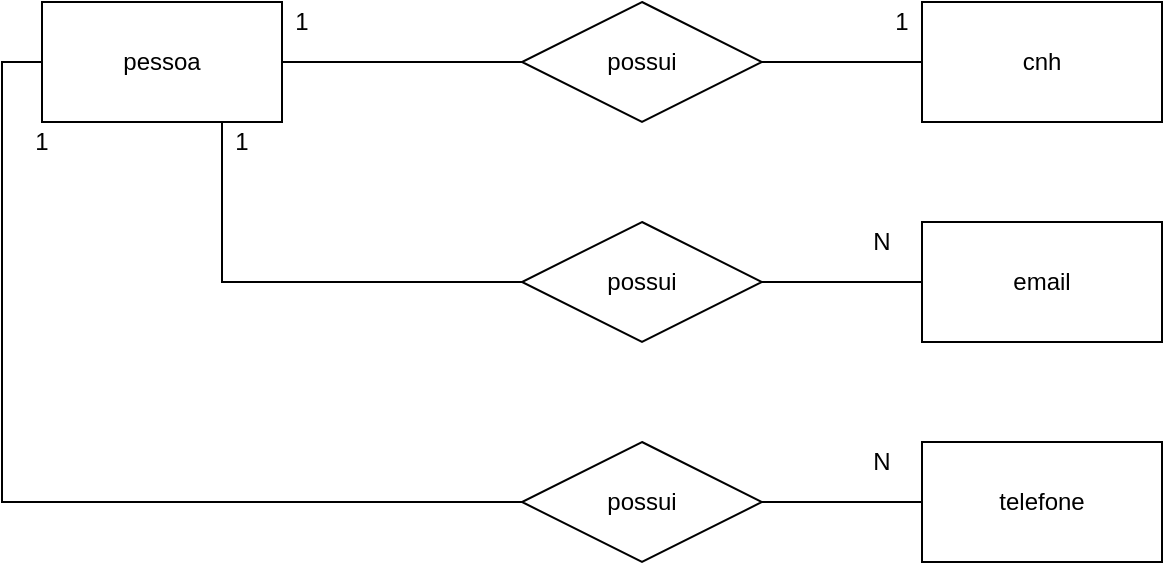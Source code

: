 <mxfile version="14.9.3" type="device"><diagram id="4gXRCiw5Mv3SqTmiZvt2" name="Page-1"><mxGraphModel dx="1038" dy="579" grid="1" gridSize="10" guides="1" tooltips="1" connect="1" arrows="1" fold="1" page="1" pageScale="1" pageWidth="827" pageHeight="1169" math="0" shadow="0"><root><mxCell id="0"/><mxCell id="1" parent="0"/><mxCell id="x6gaXjqhEjI54PCXMCdU-9" style="edgeStyle=orthogonalEdgeStyle;rounded=0;orthogonalLoop=1;jettySize=auto;html=1;exitX=1;exitY=0.5;exitDx=0;exitDy=0;endArrow=none;endFill=0;" edge="1" parent="1" source="x6gaXjqhEjI54PCXMCdU-1" target="x6gaXjqhEjI54PCXMCdU-5"><mxGeometry relative="1" as="geometry"/></mxCell><mxCell id="x6gaXjqhEjI54PCXMCdU-10" style="edgeStyle=orthogonalEdgeStyle;rounded=0;orthogonalLoop=1;jettySize=auto;html=1;exitX=0.75;exitY=1;exitDx=0;exitDy=0;entryX=0;entryY=0.5;entryDx=0;entryDy=0;endArrow=none;endFill=0;" edge="1" parent="1" source="x6gaXjqhEjI54PCXMCdU-1" target="x6gaXjqhEjI54PCXMCdU-6"><mxGeometry relative="1" as="geometry"/></mxCell><mxCell id="x6gaXjqhEjI54PCXMCdU-19" style="edgeStyle=orthogonalEdgeStyle;rounded=0;orthogonalLoop=1;jettySize=auto;html=1;exitX=0;exitY=0.5;exitDx=0;exitDy=0;endArrow=none;endFill=0;entryX=0;entryY=0.5;entryDx=0;entryDy=0;" edge="1" parent="1" source="x6gaXjqhEjI54PCXMCdU-1" target="x6gaXjqhEjI54PCXMCdU-7"><mxGeometry relative="1" as="geometry"><mxPoint x="220" y="370" as="targetPoint"/></mxGeometry></mxCell><mxCell id="x6gaXjqhEjI54PCXMCdU-1" value="pessoa" style="rounded=0;whiteSpace=wrap;html=1;" vertex="1" parent="1"><mxGeometry x="90" y="80" width="120" height="60" as="geometry"/></mxCell><mxCell id="x6gaXjqhEjI54PCXMCdU-2" value="cnh" style="rounded=0;whiteSpace=wrap;html=1;" vertex="1" parent="1"><mxGeometry x="530" y="80" width="120" height="60" as="geometry"/></mxCell><mxCell id="x6gaXjqhEjI54PCXMCdU-3" value="email" style="rounded=0;whiteSpace=wrap;html=1;" vertex="1" parent="1"><mxGeometry x="530" y="190" width="120" height="60" as="geometry"/></mxCell><mxCell id="x6gaXjqhEjI54PCXMCdU-4" value="telefone" style="rounded=0;whiteSpace=wrap;html=1;" vertex="1" parent="1"><mxGeometry x="530" y="300" width="120" height="60" as="geometry"/></mxCell><mxCell id="x6gaXjqhEjI54PCXMCdU-14" style="edgeStyle=orthogonalEdgeStyle;rounded=0;orthogonalLoop=1;jettySize=auto;html=1;exitX=1;exitY=0.5;exitDx=0;exitDy=0;entryX=0;entryY=0.5;entryDx=0;entryDy=0;endArrow=none;endFill=0;" edge="1" parent="1" source="x6gaXjqhEjI54PCXMCdU-5" target="x6gaXjqhEjI54PCXMCdU-2"><mxGeometry relative="1" as="geometry"/></mxCell><mxCell id="x6gaXjqhEjI54PCXMCdU-5" value="possui" style="shape=rhombus;perimeter=rhombusPerimeter;whiteSpace=wrap;html=1;align=center;" vertex="1" parent="1"><mxGeometry x="330" y="80" width="120" height="60" as="geometry"/></mxCell><mxCell id="x6gaXjqhEjI54PCXMCdU-12" style="edgeStyle=orthogonalEdgeStyle;rounded=0;orthogonalLoop=1;jettySize=auto;html=1;endArrow=none;endFill=0;entryX=0;entryY=0.5;entryDx=0;entryDy=0;" edge="1" parent="1" source="x6gaXjqhEjI54PCXMCdU-6" target="x6gaXjqhEjI54PCXMCdU-3"><mxGeometry relative="1" as="geometry"><mxPoint x="480" y="220" as="targetPoint"/></mxGeometry></mxCell><mxCell id="x6gaXjqhEjI54PCXMCdU-6" value="possui" style="shape=rhombus;perimeter=rhombusPerimeter;whiteSpace=wrap;html=1;align=center;" vertex="1" parent="1"><mxGeometry x="330" y="190" width="120" height="60" as="geometry"/></mxCell><mxCell id="x6gaXjqhEjI54PCXMCdU-13" style="edgeStyle=orthogonalEdgeStyle;rounded=0;orthogonalLoop=1;jettySize=auto;html=1;exitX=1;exitY=0.5;exitDx=0;exitDy=0;entryX=0;entryY=0.5;entryDx=0;entryDy=0;endArrow=none;endFill=0;" edge="1" parent="1" source="x6gaXjqhEjI54PCXMCdU-7" target="x6gaXjqhEjI54PCXMCdU-4"><mxGeometry relative="1" as="geometry"/></mxCell><mxCell id="x6gaXjqhEjI54PCXMCdU-7" value="possui" style="shape=rhombus;perimeter=rhombusPerimeter;whiteSpace=wrap;html=1;align=center;" vertex="1" parent="1"><mxGeometry x="330" y="300" width="120" height="60" as="geometry"/></mxCell><mxCell id="x6gaXjqhEjI54PCXMCdU-16" value="1" style="text;html=1;strokeColor=none;fillColor=none;align=center;verticalAlign=middle;whiteSpace=wrap;rounded=0;" vertex="1" parent="1"><mxGeometry x="170" y="140" width="40" height="20" as="geometry"/></mxCell><mxCell id="x6gaXjqhEjI54PCXMCdU-17" value="1" style="text;html=1;strokeColor=none;fillColor=none;align=center;verticalAlign=middle;whiteSpace=wrap;rounded=0;" vertex="1" parent="1"><mxGeometry x="70" y="140" width="40" height="20" as="geometry"/></mxCell><mxCell id="x6gaXjqhEjI54PCXMCdU-20" value="1" style="text;html=1;strokeColor=none;fillColor=none;align=center;verticalAlign=middle;whiteSpace=wrap;rounded=0;" vertex="1" parent="1"><mxGeometry x="200" y="80" width="40" height="20" as="geometry"/></mxCell><mxCell id="x6gaXjqhEjI54PCXMCdU-22" value="1" style="text;html=1;strokeColor=none;fillColor=none;align=center;verticalAlign=middle;whiteSpace=wrap;rounded=0;" vertex="1" parent="1"><mxGeometry x="500" y="80" width="40" height="20" as="geometry"/></mxCell><mxCell id="x6gaXjqhEjI54PCXMCdU-23" value="N" style="text;html=1;strokeColor=none;fillColor=none;align=center;verticalAlign=middle;whiteSpace=wrap;rounded=0;" vertex="1" parent="1"><mxGeometry x="490" y="190" width="40" height="20" as="geometry"/></mxCell><mxCell id="x6gaXjqhEjI54PCXMCdU-24" value="N" style="text;html=1;strokeColor=none;fillColor=none;align=center;verticalAlign=middle;whiteSpace=wrap;rounded=0;" vertex="1" parent="1"><mxGeometry x="490" y="300" width="40" height="20" as="geometry"/></mxCell></root></mxGraphModel></diagram></mxfile>